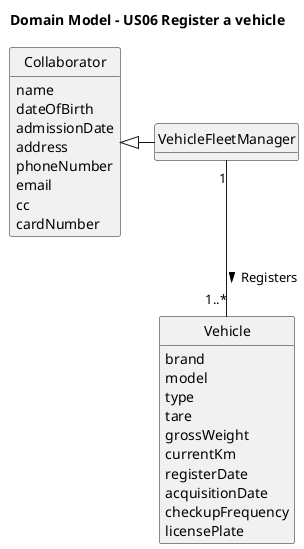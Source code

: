 @startuml
skinparam monochrome true
skinparam packageStyle rectangle
skinparam shadowing false
skinparam classAttributeIconSize 0
hide circle
hide methods

title Domain Model - US06 Register a vehicle

class Collaborator {
    name
    dateOfBirth
    admissionDate
    address
    phoneNumber
    email
    cc
    cardNumber
}

class VehicleFleetManager {
}

class Vehicle{
    brand
    model
    type
    tare
    grossWeight
    currentKm
    registerDate
    acquisitionDate
    checkupFrequency
    licensePlate
}

Collaborator <|- VehicleFleetManager
VehicleFleetManager "1" -- "1..*" Vehicle : Registers >
@enduml